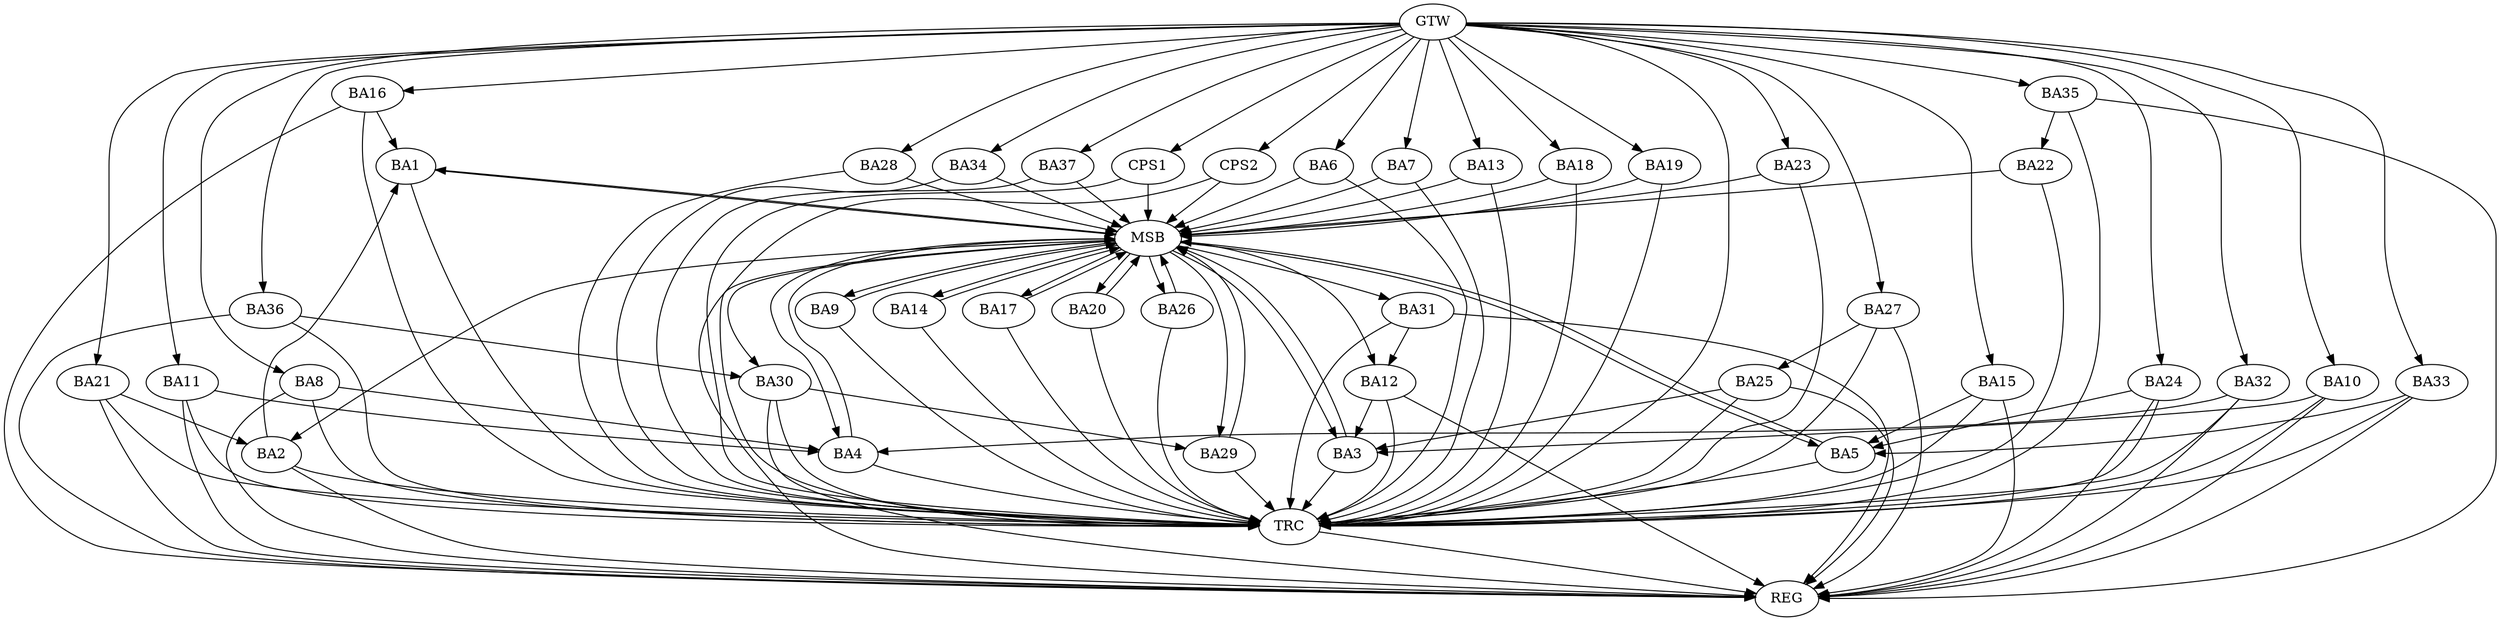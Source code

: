 strict digraph G {
  BA1 [ label="BA1" ];
  BA2 [ label="BA2" ];
  BA3 [ label="BA3" ];
  BA4 [ label="BA4" ];
  BA5 [ label="BA5" ];
  BA6 [ label="BA6" ];
  BA7 [ label="BA7" ];
  BA8 [ label="BA8" ];
  BA9 [ label="BA9" ];
  BA10 [ label="BA10" ];
  BA11 [ label="BA11" ];
  BA12 [ label="BA12" ];
  BA13 [ label="BA13" ];
  BA14 [ label="BA14" ];
  BA15 [ label="BA15" ];
  BA16 [ label="BA16" ];
  BA17 [ label="BA17" ];
  BA18 [ label="BA18" ];
  BA19 [ label="BA19" ];
  BA20 [ label="BA20" ];
  BA21 [ label="BA21" ];
  BA22 [ label="BA22" ];
  BA23 [ label="BA23" ];
  BA24 [ label="BA24" ];
  BA25 [ label="BA25" ];
  BA26 [ label="BA26" ];
  BA27 [ label="BA27" ];
  BA28 [ label="BA28" ];
  BA29 [ label="BA29" ];
  BA30 [ label="BA30" ];
  BA31 [ label="BA31" ];
  BA32 [ label="BA32" ];
  BA33 [ label="BA33" ];
  BA34 [ label="BA34" ];
  BA35 [ label="BA35" ];
  BA36 [ label="BA36" ];
  BA37 [ label="BA37" ];
  CPS1 [ label="CPS1" ];
  CPS2 [ label="CPS2" ];
  GTW [ label="GTW" ];
  REG [ label="REG" ];
  MSB [ label="MSB" ];
  TRC [ label="TRC" ];
  BA2 -> BA1;
  BA8 -> BA4;
  BA10 -> BA3;
  BA11 -> BA4;
  BA12 -> BA3;
  BA15 -> BA5;
  BA16 -> BA1;
  BA21 -> BA2;
  BA24 -> BA5;
  BA25 -> BA3;
  BA27 -> BA25;
  BA30 -> BA29;
  BA31 -> BA12;
  BA32 -> BA4;
  BA33 -> BA5;
  BA35 -> BA22;
  BA36 -> BA30;
  GTW -> BA6;
  GTW -> BA7;
  GTW -> BA8;
  GTW -> BA10;
  GTW -> BA11;
  GTW -> BA13;
  GTW -> BA15;
  GTW -> BA16;
  GTW -> BA18;
  GTW -> BA19;
  GTW -> BA21;
  GTW -> BA23;
  GTW -> BA24;
  GTW -> BA27;
  GTW -> BA28;
  GTW -> BA32;
  GTW -> BA33;
  GTW -> BA34;
  GTW -> BA35;
  GTW -> BA36;
  GTW -> BA37;
  GTW -> CPS1;
  GTW -> CPS2;
  BA2 -> REG;
  BA8 -> REG;
  BA10 -> REG;
  BA11 -> REG;
  BA12 -> REG;
  BA15 -> REG;
  BA16 -> REG;
  BA21 -> REG;
  BA24 -> REG;
  BA25 -> REG;
  BA27 -> REG;
  BA30 -> REG;
  BA31 -> REG;
  BA32 -> REG;
  BA33 -> REG;
  BA35 -> REG;
  BA36 -> REG;
  BA1 -> MSB;
  MSB -> BA2;
  MSB -> REG;
  BA3 -> MSB;
  MSB -> BA1;
  BA4 -> MSB;
  MSB -> BA3;
  BA5 -> MSB;
  BA6 -> MSB;
  BA7 -> MSB;
  MSB -> BA4;
  BA9 -> MSB;
  BA13 -> MSB;
  BA14 -> MSB;
  BA17 -> MSB;
  MSB -> BA5;
  BA18 -> MSB;
  BA19 -> MSB;
  BA20 -> MSB;
  MSB -> BA14;
  BA22 -> MSB;
  MSB -> BA9;
  BA23 -> MSB;
  BA26 -> MSB;
  MSB -> BA12;
  BA28 -> MSB;
  BA29 -> MSB;
  BA34 -> MSB;
  BA37 -> MSB;
  CPS1 -> MSB;
  MSB -> BA30;
  MSB -> BA17;
  CPS2 -> MSB;
  MSB -> BA31;
  MSB -> BA20;
  MSB -> BA29;
  MSB -> BA26;
  BA1 -> TRC;
  BA2 -> TRC;
  BA3 -> TRC;
  BA4 -> TRC;
  BA5 -> TRC;
  BA6 -> TRC;
  BA7 -> TRC;
  BA8 -> TRC;
  BA9 -> TRC;
  BA10 -> TRC;
  BA11 -> TRC;
  BA12 -> TRC;
  BA13 -> TRC;
  BA14 -> TRC;
  BA15 -> TRC;
  BA16 -> TRC;
  BA17 -> TRC;
  BA18 -> TRC;
  BA19 -> TRC;
  BA20 -> TRC;
  BA21 -> TRC;
  BA22 -> TRC;
  BA23 -> TRC;
  BA24 -> TRC;
  BA25 -> TRC;
  BA26 -> TRC;
  BA27 -> TRC;
  BA28 -> TRC;
  BA29 -> TRC;
  BA30 -> TRC;
  BA31 -> TRC;
  BA32 -> TRC;
  BA33 -> TRC;
  BA34 -> TRC;
  BA35 -> TRC;
  BA36 -> TRC;
  BA37 -> TRC;
  CPS1 -> TRC;
  CPS2 -> TRC;
  GTW -> TRC;
  TRC -> REG;
}
